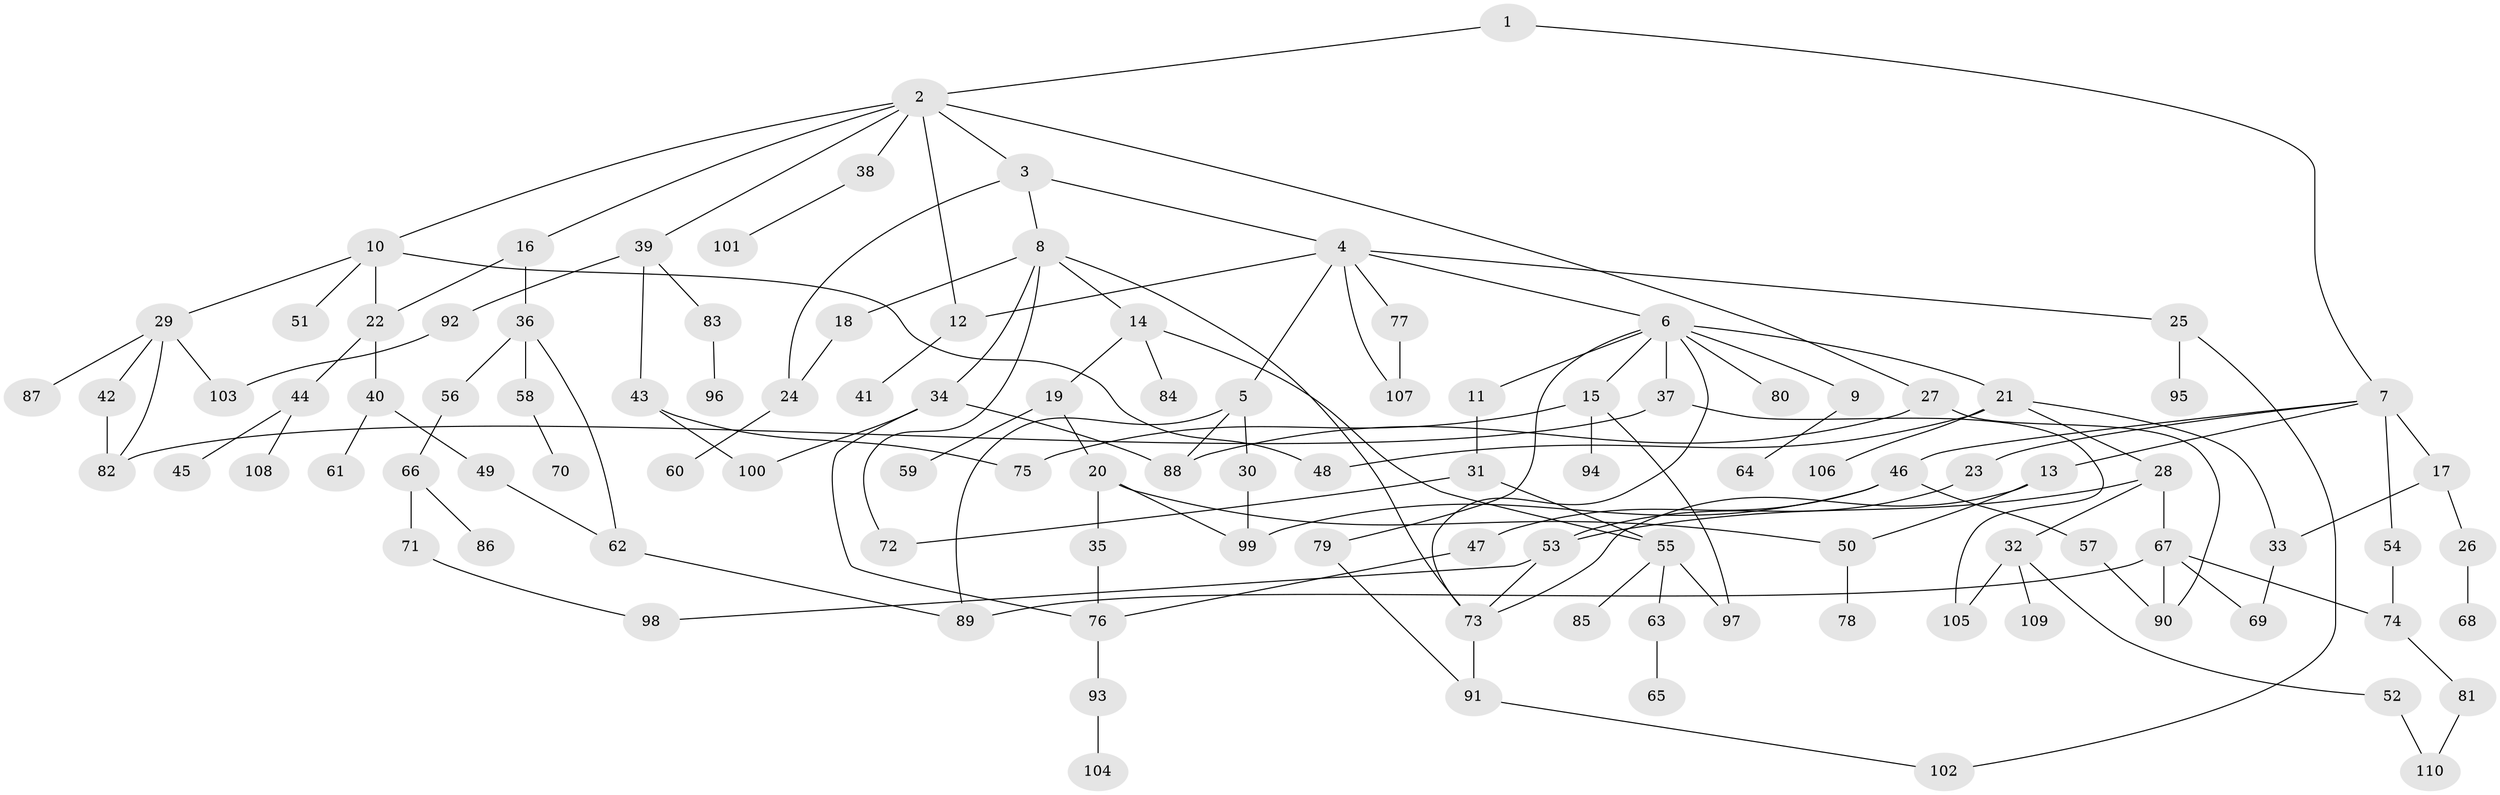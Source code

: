 // Generated by graph-tools (version 1.1) at 2025/25/03/09/25 03:25:29]
// undirected, 110 vertices, 146 edges
graph export_dot {
graph [start="1"]
  node [color=gray90,style=filled];
  1;
  2;
  3;
  4;
  5;
  6;
  7;
  8;
  9;
  10;
  11;
  12;
  13;
  14;
  15;
  16;
  17;
  18;
  19;
  20;
  21;
  22;
  23;
  24;
  25;
  26;
  27;
  28;
  29;
  30;
  31;
  32;
  33;
  34;
  35;
  36;
  37;
  38;
  39;
  40;
  41;
  42;
  43;
  44;
  45;
  46;
  47;
  48;
  49;
  50;
  51;
  52;
  53;
  54;
  55;
  56;
  57;
  58;
  59;
  60;
  61;
  62;
  63;
  64;
  65;
  66;
  67;
  68;
  69;
  70;
  71;
  72;
  73;
  74;
  75;
  76;
  77;
  78;
  79;
  80;
  81;
  82;
  83;
  84;
  85;
  86;
  87;
  88;
  89;
  90;
  91;
  92;
  93;
  94;
  95;
  96;
  97;
  98;
  99;
  100;
  101;
  102;
  103;
  104;
  105;
  106;
  107;
  108;
  109;
  110;
  1 -- 2;
  1 -- 7;
  2 -- 3;
  2 -- 10;
  2 -- 16;
  2 -- 27;
  2 -- 38;
  2 -- 39;
  2 -- 12;
  3 -- 4;
  3 -- 8;
  3 -- 24;
  4 -- 5;
  4 -- 6;
  4 -- 12;
  4 -- 25;
  4 -- 77;
  4 -- 107;
  5 -- 30;
  5 -- 89;
  5 -- 88;
  6 -- 9;
  6 -- 11;
  6 -- 15;
  6 -- 21;
  6 -- 37;
  6 -- 79;
  6 -- 80;
  6 -- 73;
  7 -- 13;
  7 -- 17;
  7 -- 23;
  7 -- 46;
  7 -- 54;
  8 -- 14;
  8 -- 18;
  8 -- 34;
  8 -- 72;
  8 -- 73;
  9 -- 64;
  10 -- 29;
  10 -- 48;
  10 -- 51;
  10 -- 22;
  11 -- 31;
  12 -- 41;
  13 -- 73;
  13 -- 50;
  14 -- 19;
  14 -- 84;
  14 -- 55;
  15 -- 94;
  15 -- 97;
  15 -- 75;
  16 -- 22;
  16 -- 36;
  17 -- 26;
  17 -- 33;
  18 -- 24;
  19 -- 20;
  19 -- 59;
  20 -- 35;
  20 -- 50;
  20 -- 99;
  21 -- 28;
  21 -- 106;
  21 -- 48;
  21 -- 33;
  22 -- 40;
  22 -- 44;
  23 -- 53;
  24 -- 60;
  25 -- 95;
  25 -- 102;
  26 -- 68;
  27 -- 88;
  27 -- 90;
  28 -- 32;
  28 -- 53;
  28 -- 67;
  29 -- 42;
  29 -- 87;
  29 -- 103;
  29 -- 82;
  30 -- 99;
  31 -- 55;
  31 -- 72;
  32 -- 52;
  32 -- 109;
  32 -- 105;
  33 -- 69;
  34 -- 88;
  34 -- 100;
  34 -- 76;
  35 -- 76;
  36 -- 56;
  36 -- 58;
  36 -- 62;
  37 -- 82;
  37 -- 105;
  38 -- 101;
  39 -- 43;
  39 -- 83;
  39 -- 92;
  40 -- 49;
  40 -- 61;
  42 -- 82;
  43 -- 75;
  43 -- 100;
  44 -- 45;
  44 -- 108;
  46 -- 47;
  46 -- 57;
  46 -- 99;
  47 -- 76;
  49 -- 62;
  50 -- 78;
  52 -- 110;
  53 -- 98;
  53 -- 73;
  54 -- 74;
  55 -- 63;
  55 -- 85;
  55 -- 97;
  56 -- 66;
  57 -- 90;
  58 -- 70;
  62 -- 89;
  63 -- 65;
  66 -- 71;
  66 -- 86;
  67 -- 74;
  67 -- 90;
  67 -- 89;
  67 -- 69;
  71 -- 98;
  73 -- 91;
  74 -- 81;
  76 -- 93;
  77 -- 107;
  79 -- 91;
  81 -- 110;
  83 -- 96;
  91 -- 102;
  92 -- 103;
  93 -- 104;
}
